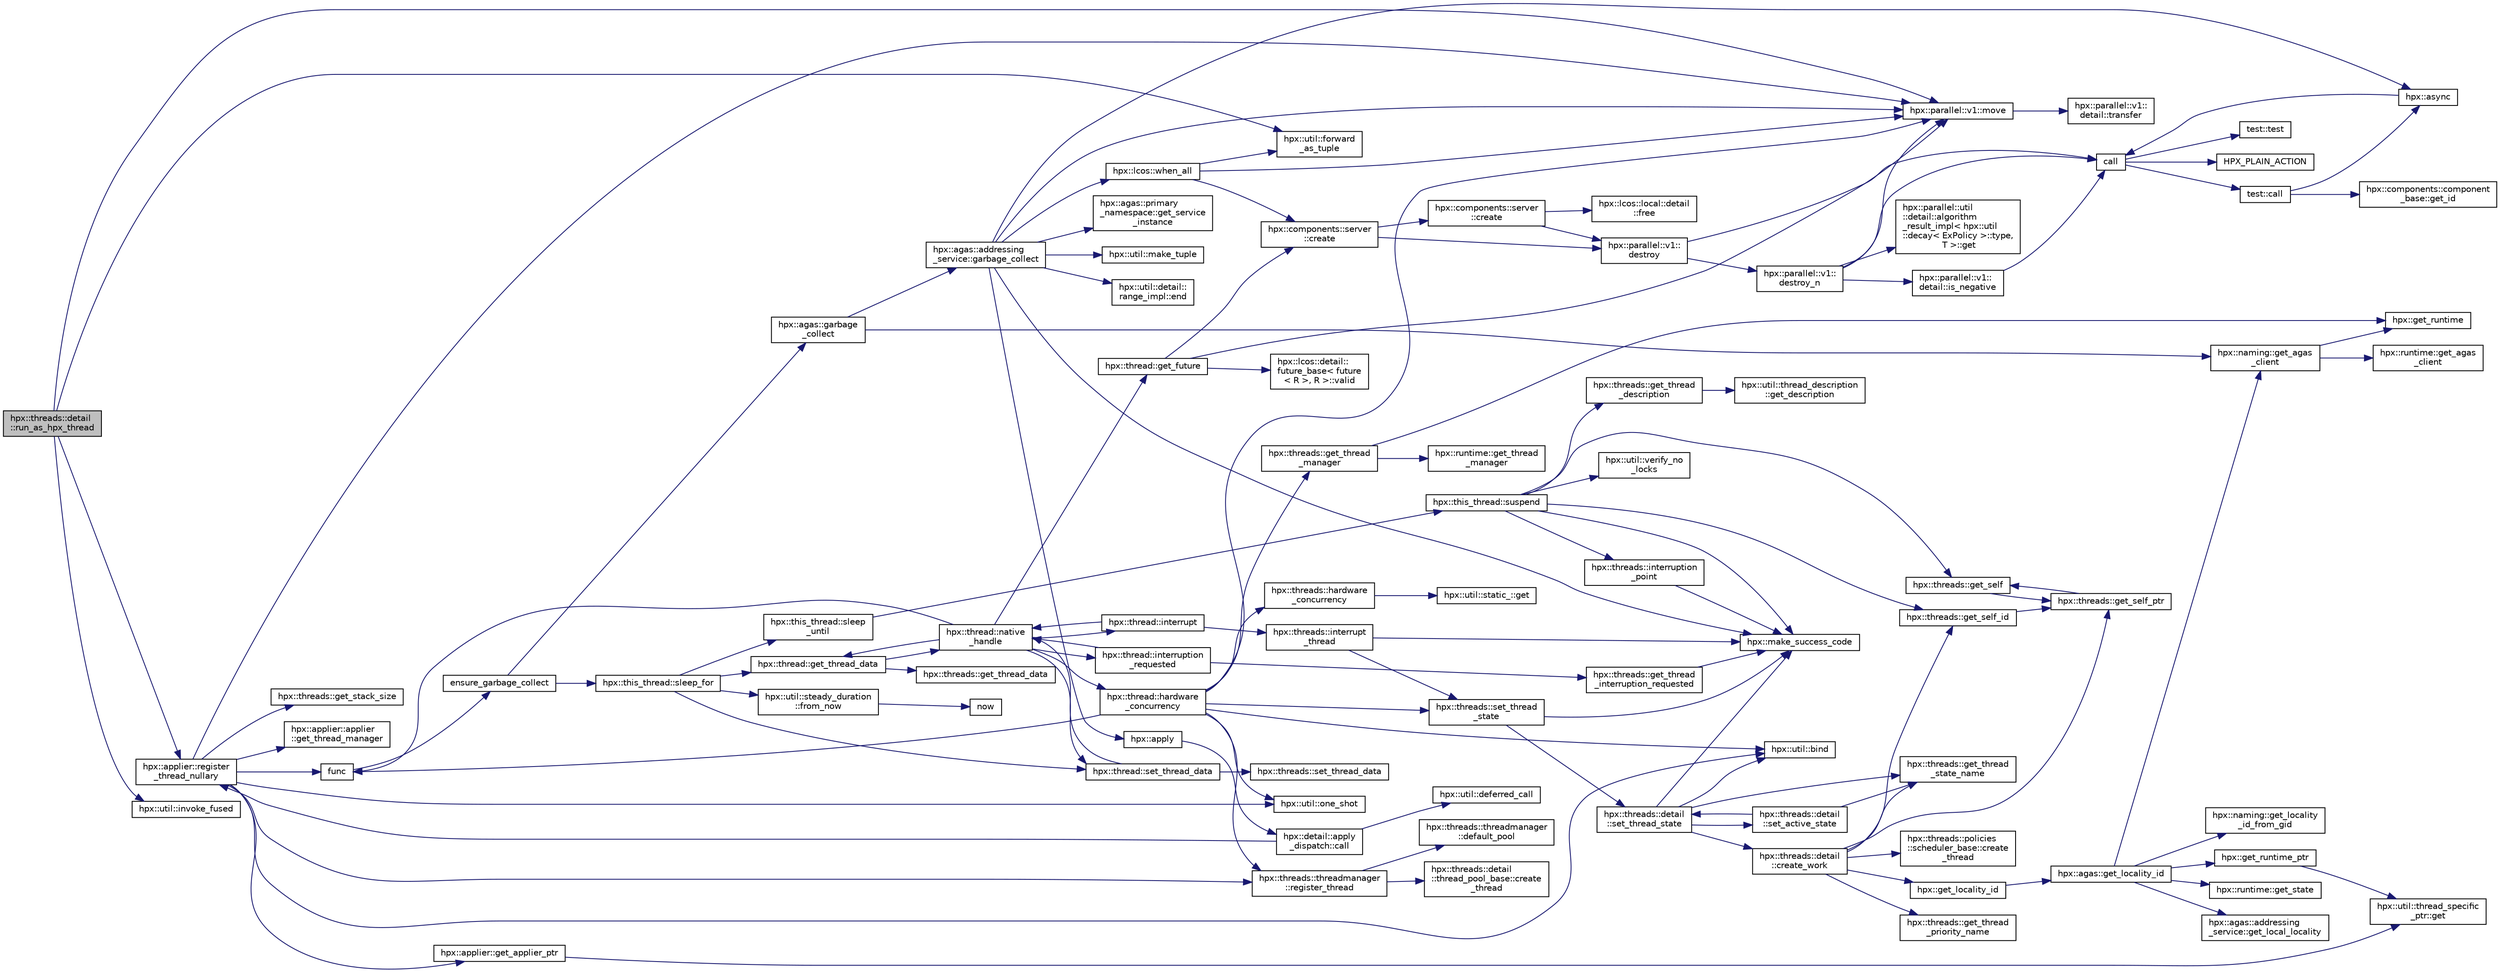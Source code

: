 digraph "hpx::threads::detail::run_as_hpx_thread"
{
  edge [fontname="Helvetica",fontsize="10",labelfontname="Helvetica",labelfontsize="10"];
  node [fontname="Helvetica",fontsize="10",shape=record];
  rankdir="LR";
  Node743 [label="hpx::threads::detail\l::run_as_hpx_thread",height=0.2,width=0.4,color="black", fillcolor="grey75", style="filled", fontcolor="black"];
  Node743 -> Node744 [color="midnightblue",fontsize="10",style="solid",fontname="Helvetica"];
  Node744 [label="hpx::util::forward\l_as_tuple",height=0.2,width=0.4,color="black", fillcolor="white", style="filled",URL="$df/dad/namespacehpx_1_1util.html#ab7c31e3f24c3302a4f67b6735a6fa597"];
  Node743 -> Node745 [color="midnightblue",fontsize="10",style="solid",fontname="Helvetica"];
  Node745 [label="hpx::util::invoke_fused",height=0.2,width=0.4,color="black", fillcolor="white", style="filled",URL="$df/dad/namespacehpx_1_1util.html#afc2964e0f9c5dab89584f5123f140a0f"];
  Node743 -> Node746 [color="midnightblue",fontsize="10",style="solid",fontname="Helvetica"];
  Node746 [label="hpx::parallel::v1::move",height=0.2,width=0.4,color="black", fillcolor="white", style="filled",URL="$db/db9/namespacehpx_1_1parallel_1_1v1.html#aa7c4ede081ce786c9d1eb1adff495cfc"];
  Node746 -> Node747 [color="midnightblue",fontsize="10",style="solid",fontname="Helvetica"];
  Node747 [label="hpx::parallel::v1::\ldetail::transfer",height=0.2,width=0.4,color="black", fillcolor="white", style="filled",URL="$d2/ddd/namespacehpx_1_1parallel_1_1v1_1_1detail.html#ab1b56a05e1885ca7cc7ffa1804dd2f3c"];
  Node743 -> Node748 [color="midnightblue",fontsize="10",style="solid",fontname="Helvetica"];
  Node748 [label="hpx::applier::register\l_thread_nullary",height=0.2,width=0.4,color="black", fillcolor="white", style="filled",URL="$d8/dcb/namespacehpx_1_1applier.html#a401cd1145927e58d74d1eb52aaccd936"];
  Node748 -> Node749 [color="midnightblue",fontsize="10",style="solid",fontname="Helvetica"];
  Node749 [label="hpx::applier::get_applier_ptr",height=0.2,width=0.4,color="black", fillcolor="white", style="filled",URL="$d8/dcb/namespacehpx_1_1applier.html#a617483cf2b77ad3a0aa428ade7b35299"];
  Node749 -> Node750 [color="midnightblue",fontsize="10",style="solid",fontname="Helvetica"];
  Node750 [label="hpx::util::thread_specific\l_ptr::get",height=0.2,width=0.4,color="black", fillcolor="white", style="filled",URL="$d4/d4c/structhpx_1_1util_1_1thread__specific__ptr.html#a3b27d8520710478aa41d1f74206bdba9"];
  Node748 -> Node751 [color="midnightblue",fontsize="10",style="solid",fontname="Helvetica"];
  Node751 [label="func",height=0.2,width=0.4,color="black", fillcolor="white", style="filled",URL="$d8/dfd/id__type__ref__counting__1032_8cpp.html#ab811b86ea5107ffb3351fcaa29d2c652"];
  Node751 -> Node752 [color="midnightblue",fontsize="10",style="solid",fontname="Helvetica"];
  Node752 [label="ensure_garbage_collect",height=0.2,width=0.4,color="black", fillcolor="white", style="filled",URL="$d8/dfd/id__type__ref__counting__1032_8cpp.html#a5264b94bf7c262ac0e521fb290d476d5"];
  Node752 -> Node753 [color="midnightblue",fontsize="10",style="solid",fontname="Helvetica"];
  Node753 [label="hpx::this_thread::sleep_for",height=0.2,width=0.4,color="black", fillcolor="white", style="filled",URL="$d9/d52/namespacehpx_1_1this__thread.html#afc042a5a5fa52eef2d1d177a343435cf"];
  Node753 -> Node754 [color="midnightblue",fontsize="10",style="solid",fontname="Helvetica"];
  Node754 [label="hpx::this_thread::sleep\l_until",height=0.2,width=0.4,color="black", fillcolor="white", style="filled",URL="$d9/d52/namespacehpx_1_1this__thread.html#ae12a853980115b23ff0ab8ca06622658"];
  Node754 -> Node755 [color="midnightblue",fontsize="10",style="solid",fontname="Helvetica"];
  Node755 [label="hpx::this_thread::suspend",height=0.2,width=0.4,color="black", fillcolor="white", style="filled",URL="$d9/d52/namespacehpx_1_1this__thread.html#aca220026fb3014c0881d129fe31c0073"];
  Node755 -> Node756 [color="midnightblue",fontsize="10",style="solid",fontname="Helvetica"];
  Node756 [label="hpx::threads::get_self",height=0.2,width=0.4,color="black", fillcolor="white", style="filled",URL="$d7/d28/namespacehpx_1_1threads.html#a07daf4d6d29233f20d66d41ab7b5b8e8"];
  Node756 -> Node757 [color="midnightblue",fontsize="10",style="solid",fontname="Helvetica"];
  Node757 [label="hpx::threads::get_self_ptr",height=0.2,width=0.4,color="black", fillcolor="white", style="filled",URL="$d7/d28/namespacehpx_1_1threads.html#a22877ae347ad884cde3a51397dad6c53"];
  Node757 -> Node756 [color="midnightblue",fontsize="10",style="solid",fontname="Helvetica"];
  Node755 -> Node758 [color="midnightblue",fontsize="10",style="solid",fontname="Helvetica"];
  Node758 [label="hpx::threads::get_self_id",height=0.2,width=0.4,color="black", fillcolor="white", style="filled",URL="$d7/d28/namespacehpx_1_1threads.html#afafe0f900b9fac3d4ed3c747625c1cfe"];
  Node758 -> Node757 [color="midnightblue",fontsize="10",style="solid",fontname="Helvetica"];
  Node755 -> Node759 [color="midnightblue",fontsize="10",style="solid",fontname="Helvetica"];
  Node759 [label="hpx::threads::interruption\l_point",height=0.2,width=0.4,color="black", fillcolor="white", style="filled",URL="$d7/d28/namespacehpx_1_1threads.html#ada6ec56a12b050707311d8c628089059"];
  Node759 -> Node760 [color="midnightblue",fontsize="10",style="solid",fontname="Helvetica"];
  Node760 [label="hpx::make_success_code",height=0.2,width=0.4,color="black", fillcolor="white", style="filled",URL="$d8/d83/namespacehpx.html#a0e8512a8f49e2a6c8185061181419d8f",tooltip="Returns error_code(hpx::success, \"success\", mode). "];
  Node755 -> Node761 [color="midnightblue",fontsize="10",style="solid",fontname="Helvetica"];
  Node761 [label="hpx::util::verify_no\l_locks",height=0.2,width=0.4,color="black", fillcolor="white", style="filled",URL="$df/dad/namespacehpx_1_1util.html#ae0e1837ee6f09b79b26c2e788d2e9fc9"];
  Node755 -> Node762 [color="midnightblue",fontsize="10",style="solid",fontname="Helvetica"];
  Node762 [label="hpx::threads::get_thread\l_description",height=0.2,width=0.4,color="black", fillcolor="white", style="filled",URL="$d7/d28/namespacehpx_1_1threads.html#a42fc18a7a680f4e8bc633a4b4c956701"];
  Node762 -> Node763 [color="midnightblue",fontsize="10",style="solid",fontname="Helvetica"];
  Node763 [label="hpx::util::thread_description\l::get_description",height=0.2,width=0.4,color="black", fillcolor="white", style="filled",URL="$df/d9e/structhpx_1_1util_1_1thread__description.html#a8c834e14eca6eb228188022577f9f952"];
  Node755 -> Node760 [color="midnightblue",fontsize="10",style="solid",fontname="Helvetica"];
  Node753 -> Node764 [color="midnightblue",fontsize="10",style="solid",fontname="Helvetica"];
  Node764 [label="hpx::util::steady_duration\l::from_now",height=0.2,width=0.4,color="black", fillcolor="white", style="filled",URL="$d9/d4f/classhpx_1_1util_1_1steady__duration.html#a0132206d767cd0f7395507b40111a153"];
  Node764 -> Node765 [color="midnightblue",fontsize="10",style="solid",fontname="Helvetica"];
  Node765 [label="now",height=0.2,width=0.4,color="black", fillcolor="white", style="filled",URL="$de/db3/1d__stencil__1__omp_8cpp.html#a89e9667753dccfac455bd37a7a3a7b16"];
  Node753 -> Node766 [color="midnightblue",fontsize="10",style="solid",fontname="Helvetica"];
  Node766 [label="hpx::thread::get_thread_data",height=0.2,width=0.4,color="black", fillcolor="white", style="filled",URL="$de/d9b/classhpx_1_1thread.html#a4535ef82cec3b953d2c941d20e3e3904"];
  Node766 -> Node767 [color="midnightblue",fontsize="10",style="solid",fontname="Helvetica"];
  Node767 [label="hpx::threads::get_thread_data",height=0.2,width=0.4,color="black", fillcolor="white", style="filled",URL="$d7/d28/namespacehpx_1_1threads.html#a8737931ff6303807225f735b2b384ae4"];
  Node766 -> Node768 [color="midnightblue",fontsize="10",style="solid",fontname="Helvetica"];
  Node768 [label="hpx::thread::native\l_handle",height=0.2,width=0.4,color="black", fillcolor="white", style="filled",URL="$de/d9b/classhpx_1_1thread.html#acf48190d264ab64c1c4ec99d0b421b5a"];
  Node768 -> Node769 [color="midnightblue",fontsize="10",style="solid",fontname="Helvetica"];
  Node769 [label="hpx::thread::hardware\l_concurrency",height=0.2,width=0.4,color="black", fillcolor="white", style="filled",URL="$de/d9b/classhpx_1_1thread.html#a8e4fff210e02485ba493bc3a2a956c03"];
  Node769 -> Node770 [color="midnightblue",fontsize="10",style="solid",fontname="Helvetica"];
  Node770 [label="hpx::threads::hardware\l_concurrency",height=0.2,width=0.4,color="black", fillcolor="white", style="filled",URL="$d7/d28/namespacehpx_1_1threads.html#aa8752a235478d2ad7b5ac467b63ab527"];
  Node770 -> Node771 [color="midnightblue",fontsize="10",style="solid",fontname="Helvetica"];
  Node771 [label="hpx::util::static_::get",height=0.2,width=0.4,color="black", fillcolor="white", style="filled",URL="$d3/dbb/structhpx_1_1util_1_1static__.html#a2967c633948a3bf17a3b5405ef5a8318"];
  Node769 -> Node751 [color="midnightblue",fontsize="10",style="solid",fontname="Helvetica"];
  Node769 -> Node772 [color="midnightblue",fontsize="10",style="solid",fontname="Helvetica"];
  Node772 [label="hpx::util::bind",height=0.2,width=0.4,color="black", fillcolor="white", style="filled",URL="$df/dad/namespacehpx_1_1util.html#ad844caedf82a0173d6909d910c3e48c6"];
  Node769 -> Node773 [color="midnightblue",fontsize="10",style="solid",fontname="Helvetica"];
  Node773 [label="hpx::util::one_shot",height=0.2,width=0.4,color="black", fillcolor="white", style="filled",URL="$df/dad/namespacehpx_1_1util.html#a273e61be42a72415291e0ec0a4f28c7a"];
  Node769 -> Node746 [color="midnightblue",fontsize="10",style="solid",fontname="Helvetica"];
  Node769 -> Node774 [color="midnightblue",fontsize="10",style="solid",fontname="Helvetica"];
  Node774 [label="hpx::threads::get_thread\l_manager",height=0.2,width=0.4,color="black", fillcolor="white", style="filled",URL="$d7/d28/namespacehpx_1_1threads.html#a076973c3a53beadde7d967e22c4f6cce"];
  Node774 -> Node775 [color="midnightblue",fontsize="10",style="solid",fontname="Helvetica"];
  Node775 [label="hpx::get_runtime",height=0.2,width=0.4,color="black", fillcolor="white", style="filled",URL="$d8/d83/namespacehpx.html#aef902cc6c7dd3b9fbadf34d1e850a070"];
  Node774 -> Node776 [color="midnightblue",fontsize="10",style="solid",fontname="Helvetica"];
  Node776 [label="hpx::runtime::get_thread\l_manager",height=0.2,width=0.4,color="black", fillcolor="white", style="filled",URL="$d0/d7b/classhpx_1_1runtime.html#a865b12d57fcd44a8d3dda3e35414f563"];
  Node769 -> Node777 [color="midnightblue",fontsize="10",style="solid",fontname="Helvetica"];
  Node777 [label="hpx::threads::threadmanager\l::register_thread",height=0.2,width=0.4,color="black", fillcolor="white", style="filled",URL="$d5/daa/classhpx_1_1threads_1_1threadmanager.html#a7f79c7578e08a60ca45eb276ce8133d8"];
  Node777 -> Node778 [color="midnightblue",fontsize="10",style="solid",fontname="Helvetica"];
  Node778 [label="hpx::threads::threadmanager\l::default_pool",height=0.2,width=0.4,color="black", fillcolor="white", style="filled",URL="$d5/daa/classhpx_1_1threads_1_1threadmanager.html#a851f067d03b5dd1c5e6a9a6a841e05df"];
  Node777 -> Node779 [color="midnightblue",fontsize="10",style="solid",fontname="Helvetica"];
  Node779 [label="hpx::threads::detail\l::thread_pool_base::create\l_thread",height=0.2,width=0.4,color="black", fillcolor="white", style="filled",URL="$de/dae/classhpx_1_1threads_1_1detail_1_1thread__pool__base.html#ad35d3779eef6f4528e62a26d71b34b34"];
  Node769 -> Node780 [color="midnightblue",fontsize="10",style="solid",fontname="Helvetica"];
  Node780 [label="hpx::threads::set_thread\l_state",height=0.2,width=0.4,color="black", fillcolor="white", style="filled",URL="$d7/d28/namespacehpx_1_1threads.html#ac0690ad16ad778bcc79dcd727cc33025",tooltip="Set the thread state of the thread referenced by the thread_id id. "];
  Node780 -> Node760 [color="midnightblue",fontsize="10",style="solid",fontname="Helvetica"];
  Node780 -> Node781 [color="midnightblue",fontsize="10",style="solid",fontname="Helvetica"];
  Node781 [label="hpx::threads::detail\l::set_thread_state",height=0.2,width=0.4,color="black", fillcolor="white", style="filled",URL="$d2/dd1/namespacehpx_1_1threads_1_1detail.html#af85ddc854c4a149bf1738eb1b111b9ab"];
  Node781 -> Node782 [color="midnightblue",fontsize="10",style="solid",fontname="Helvetica"];
  Node782 [label="hpx::threads::get_thread\l_state_name",height=0.2,width=0.4,color="black", fillcolor="white", style="filled",URL="$d7/d28/namespacehpx_1_1threads.html#a26f91ea8d2195f165c033241c5cd11db"];
  Node781 -> Node760 [color="midnightblue",fontsize="10",style="solid",fontname="Helvetica"];
  Node781 -> Node772 [color="midnightblue",fontsize="10",style="solid",fontname="Helvetica"];
  Node781 -> Node783 [color="midnightblue",fontsize="10",style="solid",fontname="Helvetica"];
  Node783 [label="hpx::threads::detail\l::set_active_state",height=0.2,width=0.4,color="black", fillcolor="white", style="filled",URL="$d2/dd1/namespacehpx_1_1threads_1_1detail.html#a45884a5bf04ad66a4f259231a3947e76"];
  Node783 -> Node782 [color="midnightblue",fontsize="10",style="solid",fontname="Helvetica"];
  Node783 -> Node781 [color="midnightblue",fontsize="10",style="solid",fontname="Helvetica"];
  Node781 -> Node784 [color="midnightblue",fontsize="10",style="solid",fontname="Helvetica"];
  Node784 [label="hpx::threads::detail\l::create_work",height=0.2,width=0.4,color="black", fillcolor="white", style="filled",URL="$d2/dd1/namespacehpx_1_1threads_1_1detail.html#ae22384a3c1b1a1940032fad068fb54b1"];
  Node784 -> Node782 [color="midnightblue",fontsize="10",style="solid",fontname="Helvetica"];
  Node784 -> Node785 [color="midnightblue",fontsize="10",style="solid",fontname="Helvetica"];
  Node785 [label="hpx::threads::get_thread\l_priority_name",height=0.2,width=0.4,color="black", fillcolor="white", style="filled",URL="$d7/d28/namespacehpx_1_1threads.html#a9c6b2fec0c1cf5b06ff83ce756ca6d42"];
  Node784 -> Node757 [color="midnightblue",fontsize="10",style="solid",fontname="Helvetica"];
  Node784 -> Node758 [color="midnightblue",fontsize="10",style="solid",fontname="Helvetica"];
  Node784 -> Node786 [color="midnightblue",fontsize="10",style="solid",fontname="Helvetica"];
  Node786 [label="hpx::get_locality_id",height=0.2,width=0.4,color="black", fillcolor="white", style="filled",URL="$d8/d83/namespacehpx.html#a158d7c54a657bb364c1704033010697b",tooltip="Return the number of the locality this function is being called from. "];
  Node786 -> Node787 [color="midnightblue",fontsize="10",style="solid",fontname="Helvetica"];
  Node787 [label="hpx::agas::get_locality_id",height=0.2,width=0.4,color="black", fillcolor="white", style="filled",URL="$dc/d54/namespacehpx_1_1agas.html#a491cc2ddecdf0f1a9129900caa6a4d3e"];
  Node787 -> Node788 [color="midnightblue",fontsize="10",style="solid",fontname="Helvetica"];
  Node788 [label="hpx::get_runtime_ptr",height=0.2,width=0.4,color="black", fillcolor="white", style="filled",URL="$d8/d83/namespacehpx.html#af29daf2bb3e01b4d6495a1742b6cce64"];
  Node788 -> Node750 [color="midnightblue",fontsize="10",style="solid",fontname="Helvetica"];
  Node787 -> Node789 [color="midnightblue",fontsize="10",style="solid",fontname="Helvetica"];
  Node789 [label="hpx::runtime::get_state",height=0.2,width=0.4,color="black", fillcolor="white", style="filled",URL="$d0/d7b/classhpx_1_1runtime.html#ab405f80e060dac95d624520f38b0524c"];
  Node787 -> Node790 [color="midnightblue",fontsize="10",style="solid",fontname="Helvetica"];
  Node790 [label="hpx::naming::get_agas\l_client",height=0.2,width=0.4,color="black", fillcolor="white", style="filled",URL="$d4/dc9/namespacehpx_1_1naming.html#a0408fffd5d34b620712a801b0ae3b032"];
  Node790 -> Node775 [color="midnightblue",fontsize="10",style="solid",fontname="Helvetica"];
  Node790 -> Node791 [color="midnightblue",fontsize="10",style="solid",fontname="Helvetica"];
  Node791 [label="hpx::runtime::get_agas\l_client",height=0.2,width=0.4,color="black", fillcolor="white", style="filled",URL="$d0/d7b/classhpx_1_1runtime.html#aeb5dddd30d6b9861669af8ad44d1a96a"];
  Node787 -> Node792 [color="midnightblue",fontsize="10",style="solid",fontname="Helvetica"];
  Node792 [label="hpx::agas::addressing\l_service::get_local_locality",height=0.2,width=0.4,color="black", fillcolor="white", style="filled",URL="$db/d58/structhpx_1_1agas_1_1addressing__service.html#ab52c19a37c2a7a006c6c15f90ad0539c"];
  Node787 -> Node793 [color="midnightblue",fontsize="10",style="solid",fontname="Helvetica"];
  Node793 [label="hpx::naming::get_locality\l_id_from_gid",height=0.2,width=0.4,color="black", fillcolor="white", style="filled",URL="$d4/dc9/namespacehpx_1_1naming.html#a7fd43037784560bd04fda9b49e33529f"];
  Node784 -> Node794 [color="midnightblue",fontsize="10",style="solid",fontname="Helvetica"];
  Node794 [label="hpx::threads::policies\l::scheduler_base::create\l_thread",height=0.2,width=0.4,color="black", fillcolor="white", style="filled",URL="$dd/d7e/structhpx_1_1threads_1_1policies_1_1scheduler__base.html#ad3b05cd7f363cc8e8410ce368c3794e0"];
  Node768 -> Node795 [color="midnightblue",fontsize="10",style="solid",fontname="Helvetica"];
  Node795 [label="hpx::thread::interrupt",height=0.2,width=0.4,color="black", fillcolor="white", style="filled",URL="$de/d9b/classhpx_1_1thread.html#ac34d0d033aa743c476a79dbc2e1a8a39"];
  Node795 -> Node796 [color="midnightblue",fontsize="10",style="solid",fontname="Helvetica"];
  Node796 [label="hpx::threads::interrupt\l_thread",height=0.2,width=0.4,color="black", fillcolor="white", style="filled",URL="$d7/d28/namespacehpx_1_1threads.html#a6bdda1a2aab61b9b13d274b5155d7e73"];
  Node796 -> Node760 [color="midnightblue",fontsize="10",style="solid",fontname="Helvetica"];
  Node796 -> Node780 [color="midnightblue",fontsize="10",style="solid",fontname="Helvetica"];
  Node795 -> Node768 [color="midnightblue",fontsize="10",style="solid",fontname="Helvetica"];
  Node768 -> Node797 [color="midnightblue",fontsize="10",style="solid",fontname="Helvetica"];
  Node797 [label="hpx::thread::interruption\l_requested",height=0.2,width=0.4,color="black", fillcolor="white", style="filled",URL="$de/d9b/classhpx_1_1thread.html#a33276bb4c20bbb0b1978944e18ef71b8"];
  Node797 -> Node798 [color="midnightblue",fontsize="10",style="solid",fontname="Helvetica"];
  Node798 [label="hpx::threads::get_thread\l_interruption_requested",height=0.2,width=0.4,color="black", fillcolor="white", style="filled",URL="$d7/d28/namespacehpx_1_1threads.html#ae64a7fdb8b5c8bac7be0c8282672a03b"];
  Node798 -> Node760 [color="midnightblue",fontsize="10",style="solid",fontname="Helvetica"];
  Node797 -> Node768 [color="midnightblue",fontsize="10",style="solid",fontname="Helvetica"];
  Node768 -> Node799 [color="midnightblue",fontsize="10",style="solid",fontname="Helvetica"];
  Node799 [label="hpx::thread::get_future",height=0.2,width=0.4,color="black", fillcolor="white", style="filled",URL="$de/d9b/classhpx_1_1thread.html#a87fdb0d8da826366fc190ed224900a64"];
  Node799 -> Node800 [color="midnightblue",fontsize="10",style="solid",fontname="Helvetica"];
  Node800 [label="hpx::lcos::detail::\lfuture_base\< future\l\< R \>, R \>::valid",height=0.2,width=0.4,color="black", fillcolor="white", style="filled",URL="$d5/dd7/classhpx_1_1lcos_1_1detail_1_1future__base.html#aaf7beb7374815614363033bd96573e75"];
  Node799 -> Node801 [color="midnightblue",fontsize="10",style="solid",fontname="Helvetica"];
  Node801 [label="hpx::components::server\l::create",height=0.2,width=0.4,color="black", fillcolor="white", style="filled",URL="$d2/da2/namespacehpx_1_1components_1_1server.html#ac776c89f3d68ceb910e8cee9fa937ab4",tooltip="Create arrays of components using their default constructor. "];
  Node801 -> Node802 [color="midnightblue",fontsize="10",style="solid",fontname="Helvetica"];
  Node802 [label="hpx::components::server\l::create",height=0.2,width=0.4,color="black", fillcolor="white", style="filled",URL="$d2/da2/namespacehpx_1_1components_1_1server.html#a77d26de181c97b444565e230577981bd"];
  Node802 -> Node803 [color="midnightblue",fontsize="10",style="solid",fontname="Helvetica"];
  Node803 [label="hpx::lcos::local::detail\l::free",height=0.2,width=0.4,color="black", fillcolor="white", style="filled",URL="$d4/dcb/namespacehpx_1_1lcos_1_1local_1_1detail.html#a55a940f019734e9bb045dc123cd80e48"];
  Node802 -> Node804 [color="midnightblue",fontsize="10",style="solid",fontname="Helvetica"];
  Node804 [label="hpx::parallel::v1::\ldestroy",height=0.2,width=0.4,color="black", fillcolor="white", style="filled",URL="$db/db9/namespacehpx_1_1parallel_1_1v1.html#acf303558375048e8a7cc9a2c2e09477f"];
  Node804 -> Node805 [color="midnightblue",fontsize="10",style="solid",fontname="Helvetica"];
  Node805 [label="call",height=0.2,width=0.4,color="black", fillcolor="white", style="filled",URL="$d2/d67/promise__1620_8cpp.html#a58357f0b82bc761e1d0b9091ed563a70"];
  Node805 -> Node806 [color="midnightblue",fontsize="10",style="solid",fontname="Helvetica"];
  Node806 [label="test::test",height=0.2,width=0.4,color="black", fillcolor="white", style="filled",URL="$d8/d89/structtest.html#ab42d5ece712d716b04cb3f686f297a26"];
  Node805 -> Node807 [color="midnightblue",fontsize="10",style="solid",fontname="Helvetica"];
  Node807 [label="HPX_PLAIN_ACTION",height=0.2,width=0.4,color="black", fillcolor="white", style="filled",URL="$d2/d67/promise__1620_8cpp.html#ab96aab827a4b1fcaf66cfe0ba83fef23"];
  Node805 -> Node808 [color="midnightblue",fontsize="10",style="solid",fontname="Helvetica"];
  Node808 [label="test::call",height=0.2,width=0.4,color="black", fillcolor="white", style="filled",URL="$d8/d89/structtest.html#aeb29e7ed6518b9426ccf1344c52620ae"];
  Node808 -> Node809 [color="midnightblue",fontsize="10",style="solid",fontname="Helvetica"];
  Node809 [label="hpx::async",height=0.2,width=0.4,color="black", fillcolor="white", style="filled",URL="$d8/d83/namespacehpx.html#acb7d8e37b73b823956ce144f9a57eaa4"];
  Node809 -> Node805 [color="midnightblue",fontsize="10",style="solid",fontname="Helvetica"];
  Node808 -> Node810 [color="midnightblue",fontsize="10",style="solid",fontname="Helvetica"];
  Node810 [label="hpx::components::component\l_base::get_id",height=0.2,width=0.4,color="black", fillcolor="white", style="filled",URL="$d2/de6/classhpx_1_1components_1_1component__base.html#a4c8fd93514039bdf01c48d66d82b19cd"];
  Node804 -> Node811 [color="midnightblue",fontsize="10",style="solid",fontname="Helvetica"];
  Node811 [label="hpx::parallel::v1::\ldestroy_n",height=0.2,width=0.4,color="black", fillcolor="white", style="filled",URL="$db/db9/namespacehpx_1_1parallel_1_1v1.html#a71d0691132a300690163f5636bcd5bd3"];
  Node811 -> Node812 [color="midnightblue",fontsize="10",style="solid",fontname="Helvetica"];
  Node812 [label="hpx::parallel::v1::\ldetail::is_negative",height=0.2,width=0.4,color="black", fillcolor="white", style="filled",URL="$d2/ddd/namespacehpx_1_1parallel_1_1v1_1_1detail.html#adf2e40fc4b20ad0fd442ee3118a4d527"];
  Node812 -> Node805 [color="midnightblue",fontsize="10",style="solid",fontname="Helvetica"];
  Node811 -> Node813 [color="midnightblue",fontsize="10",style="solid",fontname="Helvetica"];
  Node813 [label="hpx::parallel::util\l::detail::algorithm\l_result_impl\< hpx::util\l::decay\< ExPolicy \>::type,\l T \>::get",height=0.2,width=0.4,color="black", fillcolor="white", style="filled",URL="$d2/d42/structhpx_1_1parallel_1_1util_1_1detail_1_1algorithm__result__impl.html#ab5b051e8ec74eff5e0e62fd63f5d377e"];
  Node811 -> Node746 [color="midnightblue",fontsize="10",style="solid",fontname="Helvetica"];
  Node811 -> Node805 [color="midnightblue",fontsize="10",style="solid",fontname="Helvetica"];
  Node801 -> Node804 [color="midnightblue",fontsize="10",style="solid",fontname="Helvetica"];
  Node799 -> Node746 [color="midnightblue",fontsize="10",style="solid",fontname="Helvetica"];
  Node768 -> Node766 [color="midnightblue",fontsize="10",style="solid",fontname="Helvetica"];
  Node768 -> Node814 [color="midnightblue",fontsize="10",style="solid",fontname="Helvetica"];
  Node814 [label="hpx::thread::set_thread_data",height=0.2,width=0.4,color="black", fillcolor="white", style="filled",URL="$de/d9b/classhpx_1_1thread.html#a7317a3cf5251f3b33c990449570d4cea"];
  Node814 -> Node815 [color="midnightblue",fontsize="10",style="solid",fontname="Helvetica"];
  Node815 [label="hpx::threads::set_thread_data",height=0.2,width=0.4,color="black", fillcolor="white", style="filled",URL="$d7/d28/namespacehpx_1_1threads.html#a00a625acc149fce3ae38e4340454acf7"];
  Node814 -> Node768 [color="midnightblue",fontsize="10",style="solid",fontname="Helvetica"];
  Node768 -> Node751 [color="midnightblue",fontsize="10",style="solid",fontname="Helvetica"];
  Node753 -> Node814 [color="midnightblue",fontsize="10",style="solid",fontname="Helvetica"];
  Node752 -> Node816 [color="midnightblue",fontsize="10",style="solid",fontname="Helvetica"];
  Node816 [label="hpx::agas::garbage\l_collect",height=0.2,width=0.4,color="black", fillcolor="white", style="filled",URL="$dc/d54/namespacehpx_1_1agas.html#a951337adc4f9bd6df00a50737468e911"];
  Node816 -> Node790 [color="midnightblue",fontsize="10",style="solid",fontname="Helvetica"];
  Node816 -> Node817 [color="midnightblue",fontsize="10",style="solid",fontname="Helvetica"];
  Node817 [label="hpx::agas::addressing\l_service::garbage_collect",height=0.2,width=0.4,color="black", fillcolor="white", style="filled",URL="$db/d58/structhpx_1_1agas_1_1addressing__service.html#a87dcae0eacf6e62d5103ebf516d86f63"];
  Node817 -> Node760 [color="midnightblue",fontsize="10",style="solid",fontname="Helvetica"];
  Node817 -> Node818 [color="midnightblue",fontsize="10",style="solid",fontname="Helvetica"];
  Node818 [label="hpx::agas::primary\l_namespace::get_service\l_instance",height=0.2,width=0.4,color="black", fillcolor="white", style="filled",URL="$d1/d43/structhpx_1_1agas_1_1primary__namespace.html#a7630ff0f30ff8c23b13b4672c5350e2e"];
  Node817 -> Node819 [color="midnightblue",fontsize="10",style="solid",fontname="Helvetica"];
  Node819 [label="hpx::util::make_tuple",height=0.2,width=0.4,color="black", fillcolor="white", style="filled",URL="$df/dad/namespacehpx_1_1util.html#a06fa74211a987d208e013f400a9f5328"];
  Node817 -> Node820 [color="midnightblue",fontsize="10",style="solid",fontname="Helvetica"];
  Node820 [label="hpx::util::detail::\lrange_impl::end",height=0.2,width=0.4,color="black", fillcolor="white", style="filled",URL="$d4/d4a/namespacehpx_1_1util_1_1detail_1_1range__impl.html#afb2ea48b0902f52ee4d8b764807b4316"];
  Node817 -> Node821 [color="midnightblue",fontsize="10",style="solid",fontname="Helvetica"];
  Node821 [label="hpx::apply",height=0.2,width=0.4,color="black", fillcolor="white", style="filled",URL="$d8/d83/namespacehpx.html#aa87762f0db0731d385f3fdfdb25d59fc"];
  Node821 -> Node822 [color="midnightblue",fontsize="10",style="solid",fontname="Helvetica"];
  Node822 [label="hpx::detail::apply\l_dispatch::call",height=0.2,width=0.4,color="black", fillcolor="white", style="filled",URL="$db/de8/structhpx_1_1detail_1_1apply__dispatch.html#a0755fab16d281e74bcff0f8045be9459"];
  Node822 -> Node748 [color="midnightblue",fontsize="10",style="solid",fontname="Helvetica"];
  Node822 -> Node823 [color="midnightblue",fontsize="10",style="solid",fontname="Helvetica"];
  Node823 [label="hpx::util::deferred_call",height=0.2,width=0.4,color="black", fillcolor="white", style="filled",URL="$df/dad/namespacehpx_1_1util.html#acdded623c658a7a3436f7e76bc9d881c"];
  Node817 -> Node746 [color="midnightblue",fontsize="10",style="solid",fontname="Helvetica"];
  Node817 -> Node809 [color="midnightblue",fontsize="10",style="solid",fontname="Helvetica"];
  Node817 -> Node824 [color="midnightblue",fontsize="10",style="solid",fontname="Helvetica"];
  Node824 [label="hpx::lcos::when_all",height=0.2,width=0.4,color="black", fillcolor="white", style="filled",URL="$d2/dc9/namespacehpx_1_1lcos.html#a1a6fb024d8690923fb185d5aee204d54"];
  Node824 -> Node744 [color="midnightblue",fontsize="10",style="solid",fontname="Helvetica"];
  Node824 -> Node746 [color="midnightblue",fontsize="10",style="solid",fontname="Helvetica"];
  Node824 -> Node801 [color="midnightblue",fontsize="10",style="solid",fontname="Helvetica"];
  Node748 -> Node772 [color="midnightblue",fontsize="10",style="solid",fontname="Helvetica"];
  Node748 -> Node773 [color="midnightblue",fontsize="10",style="solid",fontname="Helvetica"];
  Node748 -> Node746 [color="midnightblue",fontsize="10",style="solid",fontname="Helvetica"];
  Node748 -> Node825 [color="midnightblue",fontsize="10",style="solid",fontname="Helvetica"];
  Node825 [label="hpx::threads::get_stack_size",height=0.2,width=0.4,color="black", fillcolor="white", style="filled",URL="$d7/d28/namespacehpx_1_1threads.html#af597241b3c2785150be206737ca04aa6",tooltip="The get_stack_size function is part of the thread related API. It. "];
  Node748 -> Node826 [color="midnightblue",fontsize="10",style="solid",fontname="Helvetica"];
  Node826 [label="hpx::applier::applier\l::get_thread_manager",height=0.2,width=0.4,color="black", fillcolor="white", style="filled",URL="$da/dcb/classhpx_1_1applier_1_1applier.html#acc36d583973701e573be39da97bba866",tooltip="Access the thread-manager instance associated with this applier. "];
  Node748 -> Node777 [color="midnightblue",fontsize="10",style="solid",fontname="Helvetica"];
}
